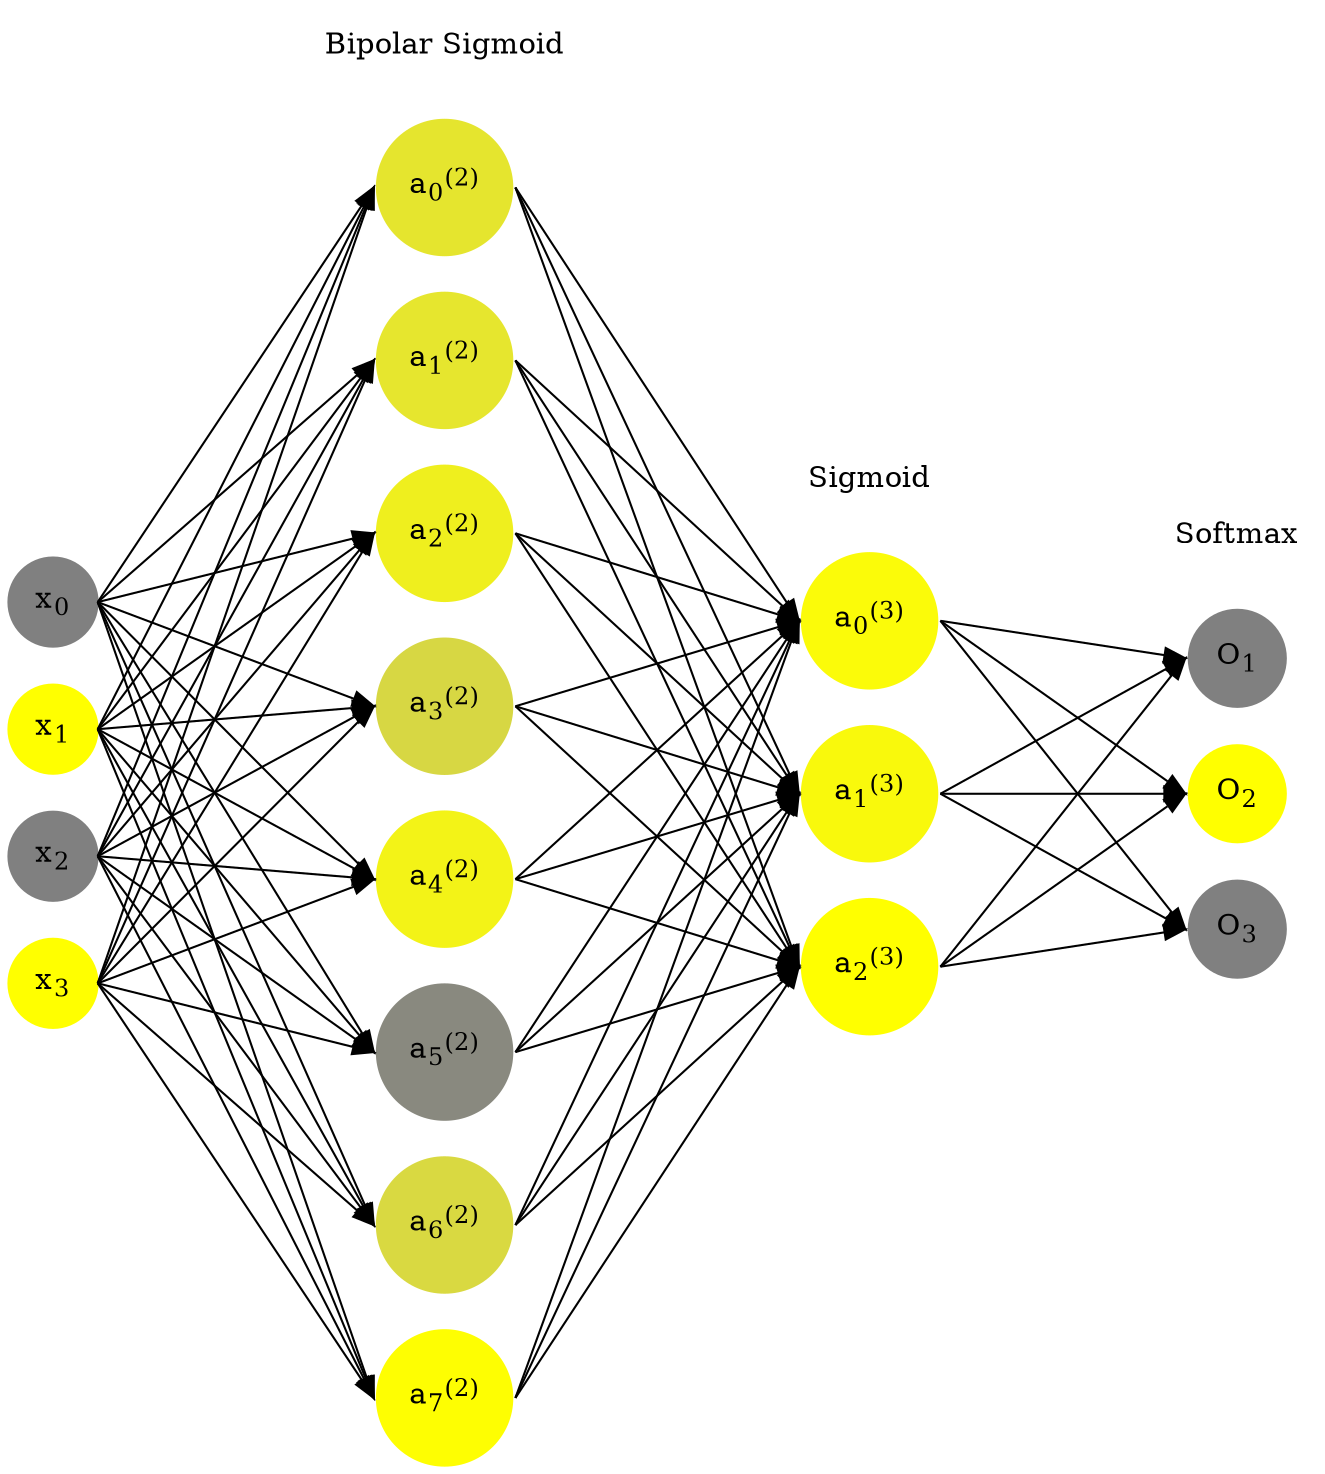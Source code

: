 digraph G {
	rankdir = LR;
	splines=false;
	edge[style=invis];
	ranksep= 1.4;
	{
	node [shape=circle, color="0.1667, 0.0, 0.5", style=filled, fillcolor="0.1667, 0.0, 0.5"];
	x0 [label=<x<sub>0</sub>>];
	}
	{
	node [shape=circle, color="0.1667, 1.0, 1.0", style=filled, fillcolor="0.1667, 1.0, 1.0"];
	x1 [label=<x<sub>1</sub>>];
	}
	{
	node [shape=circle, color="0.1667, 0.0, 0.5", style=filled, fillcolor="0.1667, 0.0, 0.5"];
	x2 [label=<x<sub>2</sub>>];
	}
	{
	node [shape=circle, color="0.1667, 1.0, 1.0", style=filled, fillcolor="0.1667, 1.0, 1.0"];
	x3 [label=<x<sub>3</sub>>];
	}
	{
	node [shape=circle, color="0.1667, 0.795873, 0.897937", style=filled, fillcolor="0.1667, 0.795873, 0.897937"];
	a02 [label=<a<sub>0</sub><sup>(2)</sup>>];
	}
	{
	node [shape=circle, color="0.1667, 0.797879, 0.898939", style=filled, fillcolor="0.1667, 0.797879, 0.898939"];
	a12 [label=<a<sub>1</sub><sup>(2)</sup>>];
	}
	{
	node [shape=circle, color="0.1667, 0.874654, 0.937327", style=filled, fillcolor="0.1667, 0.874654, 0.937327"];
	a22 [label=<a<sub>2</sub><sup>(2)</sup>>];
	}
	{
	node [shape=circle, color="0.1667, 0.685142, 0.842571", style=filled, fillcolor="0.1667, 0.685142, 0.842571"];
	a32 [label=<a<sub>3</sub><sup>(2)</sup>>];
	}
	{
	node [shape=circle, color="0.1667, 0.904310, 0.952155", style=filled, fillcolor="0.1667, 0.904310, 0.952155"];
	a42 [label=<a<sub>4</sub><sup>(2)</sup>>];
	}
	{
	node [shape=circle, color="0.1667, 0.070885, 0.535442", style=filled, fillcolor="0.1667, 0.070885, 0.535442"];
	a52 [label=<a<sub>5</sub><sup>(2)</sup>>];
	}
	{
	node [shape=circle, color="0.1667, 0.697585, 0.848793", style=filled, fillcolor="0.1667, 0.697585, 0.848793"];
	a62 [label=<a<sub>6</sub><sup>(2)</sup>>];
	}
	{
	node [shape=circle, color="0.1667, 0.990337, 0.995169", style=filled, fillcolor="0.1667, 0.990337, 0.995169"];
	a72 [label=<a<sub>7</sub><sup>(2)</sup>>];
	}
	{
	node [shape=circle, color="0.1667, 0.963391, 0.981695", style=filled, fillcolor="0.1667, 0.963391, 0.981695"];
	a03 [label=<a<sub>0</sub><sup>(3)</sup>>];
	}
	{
	node [shape=circle, color="0.1667, 0.950092, 0.975046", style=filled, fillcolor="0.1667, 0.950092, 0.975046"];
	a13 [label=<a<sub>1</sub><sup>(3)</sup>>];
	}
	{
	node [shape=circle, color="0.1667, 0.999340, 0.999670", style=filled, fillcolor="0.1667, 0.999340, 0.999670"];
	a23 [label=<a<sub>2</sub><sup>(3)</sup>>];
	}
	{
	node [shape=circle, color="0.1667, 0.0, 0.5", style=filled, fillcolor="0.1667, 0.0, 0.5"];
	O1 [label=<O<sub>1</sub>>];
	}
	{
	node [shape=circle, color="0.1667, 1.0, 1.0", style=filled, fillcolor="0.1667, 1.0, 1.0"];
	O2 [label=<O<sub>2</sub>>];
	}
	{
	node [shape=circle, color="0.1667, 0.0, 0.5", style=filled, fillcolor="0.1667, 0.0, 0.5"];
	O3 [label=<O<sub>3</sub>>];
	}
	{
	rank=same;
	x0->x1->x2->x3;
	}
	{
	rank=same;
	a02->a12->a22->a32->a42->a52->a62->a72;
	}
	{
	rank=same;
	a03->a13->a23;
	}
	{
	rank=same;
	O1->O2->O3;
	}
	l1 [shape=plaintext,label="Bipolar Sigmoid"];
	l1->a02;
	{rank=same; l1;a02};
	l2 [shape=plaintext,label="Sigmoid"];
	l2->a03;
	{rank=same; l2;a03};
	l3 [shape=plaintext,label="Softmax"];
	l3->O1;
	{rank=same; l3;O1};
edge[style=solid, tailport=e, headport=w];
	{x0;x1;x2;x3} -> {a02;a12;a22;a32;a42;a52;a62;a72};
	{a02;a12;a22;a32;a42;a52;a62;a72} -> {a03;a13;a23};
	{a03;a13;a23} -> {O1,O2,O3};
}